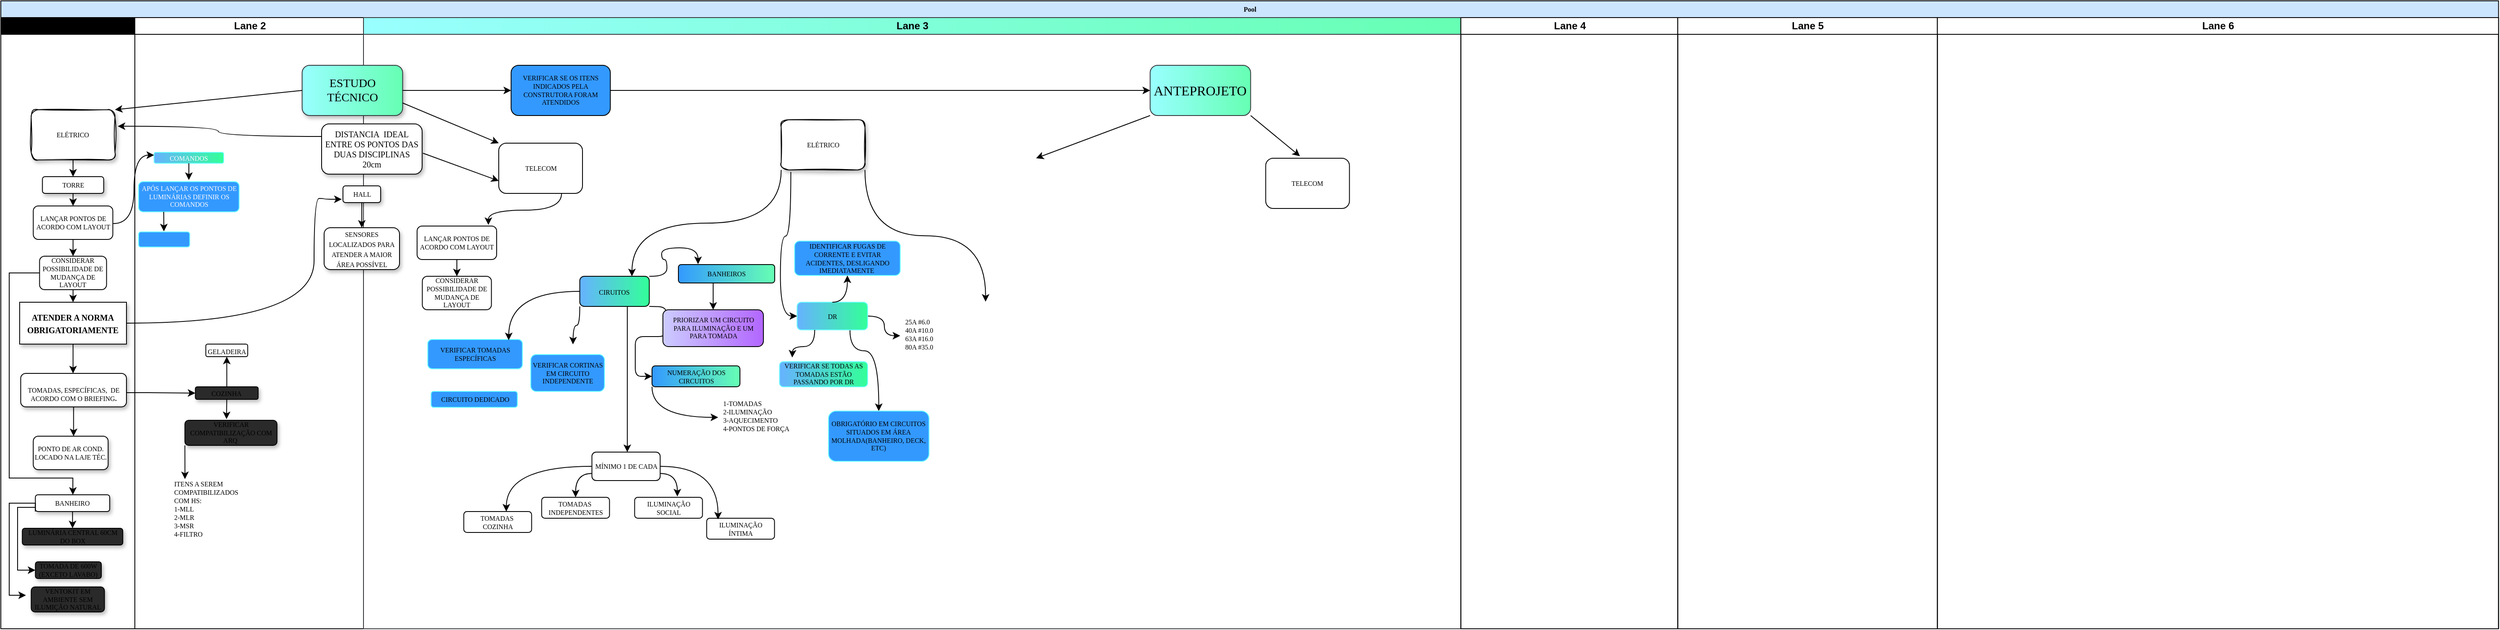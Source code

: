 <mxfile version="20.2.8" type="github">
  <diagram name="Page-1" id="74e2e168-ea6b-b213-b513-2b3c1d86103e">
    <mxGraphModel dx="2053" dy="555" grid="0" gridSize="10" guides="1" tooltips="1" connect="1" arrows="1" fold="1" page="1" pageScale="1" pageWidth="1100" pageHeight="850" background="none" math="0" shadow="0">
      <root>
        <mxCell id="0" />
        <mxCell id="1" parent="0" />
        <mxCell id="77e6c97f196da883-1" value="Pool" style="swimlane;html=1;childLayout=stackLayout;startSize=20;rounded=0;shadow=0;labelBackgroundColor=none;strokeWidth=1;fontFamily=Verdana;fontSize=8;align=center;fillColor=#CCE5FF;" parent="1" vertex="1">
          <mxGeometry x="-147" y="220" width="2982.25" height="750" as="geometry" />
        </mxCell>
        <mxCell id="77e6c97f196da883-2" value="Lane 1" style="swimlane;html=1;startSize=20;fillColor=#000000;" parent="77e6c97f196da883-1" vertex="1">
          <mxGeometry y="20" width="160" height="730" as="geometry" />
        </mxCell>
        <mxCell id="77e6c97f196da883-8" value="ELÉTRICO" style="rounded=1;whiteSpace=wrap;html=1;shadow=1;labelBackgroundColor=none;strokeWidth=1;fontFamily=Verdana;fontSize=8;align=center;sketch=1;" parent="77e6c97f196da883-2" vertex="1">
          <mxGeometry x="36.23" y="110" width="100" height="60" as="geometry" />
        </mxCell>
        <mxCell id="77e6c97f196da883-12" value="CONSIDERAR POSSIBILIDADE DE MUDANÇA DE LAYOUT" style="rounded=1;whiteSpace=wrap;html=1;shadow=0;labelBackgroundColor=none;strokeWidth=1;fontFamily=Verdana;fontSize=8;align=center;" parent="77e6c97f196da883-2" vertex="1">
          <mxGeometry x="46.23" y="285" width="80" height="40" as="geometry" />
        </mxCell>
        <mxCell id="_DbIRMYSHlHVo-eN8sxW-10" value="LANÇAR PONTOS DE ACORDO COM LAYOUT" style="rounded=1;whiteSpace=wrap;html=1;shadow=0;labelBackgroundColor=none;strokeWidth=1;fontFamily=Verdana;fontSize=8;align=center;" vertex="1" parent="77e6c97f196da883-2">
          <mxGeometry x="38.73" y="225" width="95" height="40" as="geometry" />
        </mxCell>
        <mxCell id="_DbIRMYSHlHVo-eN8sxW-18" value="" style="endArrow=classic;html=1;rounded=0;exitX=0.5;exitY=1;exitDx=0;exitDy=0;entryX=0.5;entryY=0;entryDx=0;entryDy=0;" edge="1" parent="77e6c97f196da883-2" source="77e6c97f196da883-8" target="_DbIRMYSHlHVo-eN8sxW-55">
          <mxGeometry width="50" height="50" relative="1" as="geometry">
            <mxPoint x="76.23" y="210" as="sourcePoint" />
            <mxPoint x="126.23" y="160" as="targetPoint" />
          </mxGeometry>
        </mxCell>
        <mxCell id="_DbIRMYSHlHVo-eN8sxW-19" value="" style="endArrow=classic;html=1;rounded=0;exitX=0.5;exitY=1;exitDx=0;exitDy=0;entryX=0.5;entryY=0;entryDx=0;entryDy=0;" edge="1" parent="77e6c97f196da883-2" source="_DbIRMYSHlHVo-eN8sxW-10" target="77e6c97f196da883-12">
          <mxGeometry width="50" height="50" relative="1" as="geometry">
            <mxPoint x="326.23" y="235" as="sourcePoint" />
            <mxPoint x="376.23" y="185" as="targetPoint" />
          </mxGeometry>
        </mxCell>
        <mxCell id="_DbIRMYSHlHVo-eN8sxW-25" value="&lt;font style=&quot;font-size: 10px;&quot; face=&quot;Verdana&quot;&gt;ATENDER A NORMA OBRIGATORIAMENTE&lt;/font&gt;" style="rounded=0;whiteSpace=wrap;html=1;shadow=1;sketch=0;glass=3;fontStyle=1" vertex="1" parent="77e6c97f196da883-2">
          <mxGeometry x="22.48" y="340" width="127.5" height="50" as="geometry" />
        </mxCell>
        <mxCell id="_DbIRMYSHlHVo-eN8sxW-26" value="" style="endArrow=classic;html=1;rounded=0;exitX=0.5;exitY=1;exitDx=0;exitDy=0;entryX=0.5;entryY=0;entryDx=0;entryDy=0;" edge="1" parent="77e6c97f196da883-2" source="77e6c97f196da883-12" target="_DbIRMYSHlHVo-eN8sxW-25">
          <mxGeometry width="50" height="50" relative="1" as="geometry">
            <mxPoint x="326.23" y="335" as="sourcePoint" />
            <mxPoint x="376.23" y="285" as="targetPoint" />
          </mxGeometry>
        </mxCell>
        <mxCell id="_DbIRMYSHlHVo-eN8sxW-32" value="" style="endArrow=classic;html=1;rounded=0;exitX=0.5;exitY=1;exitDx=0;exitDy=0;" edge="1" parent="77e6c97f196da883-2" source="_DbIRMYSHlHVo-eN8sxW-25">
          <mxGeometry width="50" height="50" relative="1" as="geometry">
            <mxPoint x="246.23" y="395" as="sourcePoint" />
            <mxPoint x="86.23" y="425" as="targetPoint" />
          </mxGeometry>
        </mxCell>
        <mxCell id="_DbIRMYSHlHVo-eN8sxW-66" value="" style="edgeStyle=orthogonalEdgeStyle;rounded=0;orthogonalLoop=1;jettySize=auto;html=1;fontFamily=Verdana;fontSize=7;" edge="1" parent="77e6c97f196da883-2" source="_DbIRMYSHlHVo-eN8sxW-49" target="_DbIRMYSHlHVo-eN8sxW-65">
          <mxGeometry relative="1" as="geometry">
            <Array as="points">
              <mxPoint x="87.23" y="490" />
              <mxPoint x="87.23" y="490" />
            </Array>
          </mxGeometry>
        </mxCell>
        <mxCell id="_DbIRMYSHlHVo-eN8sxW-49" value="&lt;h4&gt;&lt;font style=&quot;background-color: initial; font-weight: normal;&quot;&gt;&lt;br&gt;&lt;/font&gt;&lt;/h4&gt;&lt;h4&gt;&lt;font style=&quot;background-color: initial; font-weight: normal;&quot;&gt;TOMADAS, ESPECÍFICAS,&amp;nbsp; DE ACORDO COM O BRIEFING&lt;/font&gt;&lt;b style=&quot;background-color: initial;&quot;&gt;.&lt;/b&gt;&lt;br&gt;&lt;/h4&gt;&lt;div&gt;&lt;br style=&quot;font-family: Helvetica; font-size: 12px; text-align: left;&quot;&gt;&lt;/div&gt;" style="rounded=1;whiteSpace=wrap;html=1;shadow=1;glass=0;sketch=0;fillStyle=solid;fontFamily=Verdana;fontSize=8;" vertex="1" parent="77e6c97f196da883-2">
          <mxGeometry x="23.73" y="425" width="126.25" height="40" as="geometry" />
        </mxCell>
        <mxCell id="_DbIRMYSHlHVo-eN8sxW-55" value="TORRE" style="rounded=1;whiteSpace=wrap;html=1;shadow=1;glass=0;sketch=0;fillStyle=solid;fontFamily=Verdana;fontSize=8;" vertex="1" parent="77e6c97f196da883-2">
          <mxGeometry x="49.67" y="190" width="73.12" height="20" as="geometry" />
        </mxCell>
        <mxCell id="_DbIRMYSHlHVo-eN8sxW-56" style="edgeStyle=orthogonalEdgeStyle;rounded=0;orthogonalLoop=1;jettySize=auto;html=1;exitX=0.5;exitY=1;exitDx=0;exitDy=0;fontFamily=Verdana;fontSize=8;entryX=0.5;entryY=0;entryDx=0;entryDy=0;" edge="1" parent="77e6c97f196da883-2" source="_DbIRMYSHlHVo-eN8sxW-55" target="_DbIRMYSHlHVo-eN8sxW-10">
          <mxGeometry relative="1" as="geometry">
            <mxPoint x="156.23" y="230" as="targetPoint" />
          </mxGeometry>
        </mxCell>
        <mxCell id="_DbIRMYSHlHVo-eN8sxW-65" value="PONTO DE AR COND. LOCADO NA LAJE TÉC." style="rounded=1;whiteSpace=wrap;html=1;shadow=1;glass=0;sketch=0;fillStyle=solid;fontFamily=Verdana;fontSize=8;align=center;" vertex="1" parent="77e6c97f196da883-2">
          <mxGeometry x="38.73" y="500" width="89.37" height="40" as="geometry" />
        </mxCell>
        <mxCell id="_DbIRMYSHlHVo-eN8sxW-69" value="&lt;font style=&quot;font-size: 8px;&quot;&gt;BANHEIRO&lt;/font&gt;" style="rounded=1;whiteSpace=wrap;html=1;shadow=1;glass=0;sketch=0;fillStyle=solid;fontFamily=Verdana;fontSize=7;" vertex="1" parent="77e6c97f196da883-2">
          <mxGeometry x="41.23" y="570" width="88.77" height="20" as="geometry" />
        </mxCell>
        <mxCell id="_DbIRMYSHlHVo-eN8sxW-73" style="edgeStyle=orthogonalEdgeStyle;rounded=0;orthogonalLoop=1;jettySize=auto;html=1;fontFamily=Verdana;fontSize=7;exitX=0;exitY=0.5;exitDx=0;exitDy=0;" edge="1" parent="77e6c97f196da883-2" source="77e6c97f196da883-12" target="_DbIRMYSHlHVo-eN8sxW-69">
          <mxGeometry relative="1" as="geometry">
            <mxPoint x="129.98" y="590" as="targetPoint" />
            <mxPoint x="49.98" y="200" as="sourcePoint" />
            <Array as="points">
              <mxPoint x="10" y="305" />
              <mxPoint x="10" y="550" />
              <mxPoint x="86" y="550" />
            </Array>
          </mxGeometry>
        </mxCell>
        <mxCell id="_DbIRMYSHlHVo-eN8sxW-75" value="LUMINÁRIA CENTRAL 60CM DO BOX" style="rounded=1;whiteSpace=wrap;html=1;shadow=1;glass=0;sketch=0;fillStyle=solid;fontFamily=Verdana;fontSize=8;fillColor=#2A2A2A;" vertex="1" parent="77e6c97f196da883-2">
          <mxGeometry x="25.62" y="610" width="120" height="20" as="geometry" />
        </mxCell>
        <mxCell id="_DbIRMYSHlHVo-eN8sxW-77" value="VENTOKIT EM AMBIENTE SEM ILUMIÇÃO NATURAL" style="rounded=1;whiteSpace=wrap;html=1;shadow=1;glass=0;sketch=0;fillStyle=solid;fontFamily=Verdana;fontSize=8;fillColor=#2A2A2A;" vertex="1" parent="77e6c97f196da883-2">
          <mxGeometry x="36.23" y="680" width="87.52" height="30" as="geometry" />
        </mxCell>
        <mxCell id="_DbIRMYSHlHVo-eN8sxW-76" style="edgeStyle=orthogonalEdgeStyle;rounded=0;orthogonalLoop=1;jettySize=auto;html=1;exitX=0;exitY=1;exitDx=0;exitDy=0;fontFamily=Verdana;fontSize=8;" edge="1" parent="77e6c97f196da883-2" source="_DbIRMYSHlHVo-eN8sxW-69">
          <mxGeometry relative="1" as="geometry">
            <mxPoint x="30" y="690" as="targetPoint" />
            <Array as="points">
              <mxPoint x="41" y="580" />
              <mxPoint x="10" y="580" />
              <mxPoint x="10" y="690" />
            </Array>
          </mxGeometry>
        </mxCell>
        <mxCell id="_DbIRMYSHlHVo-eN8sxW-79" value="TOMADA DE 600W (EXCETO LAVABO)" style="rounded=1;whiteSpace=wrap;html=1;shadow=1;glass=0;sketch=0;fillStyle=solid;fontFamily=Verdana;fontSize=8;fillColor=#2A2A2A;" vertex="1" parent="77e6c97f196da883-2">
          <mxGeometry x="41.23" y="650" width="78.77" height="20" as="geometry" />
        </mxCell>
        <mxCell id="_DbIRMYSHlHVo-eN8sxW-78" style="edgeStyle=orthogonalEdgeStyle;rounded=0;orthogonalLoop=1;jettySize=auto;html=1;exitX=0;exitY=0.75;exitDx=0;exitDy=0;fontFamily=Verdana;fontSize=8;entryX=0;entryY=0.5;entryDx=0;entryDy=0;" edge="1" parent="77e6c97f196da883-2" source="_DbIRMYSHlHVo-eN8sxW-69" target="_DbIRMYSHlHVo-eN8sxW-79">
          <mxGeometry relative="1" as="geometry">
            <mxPoint x="20" y="670" as="targetPoint" />
            <Array as="points">
              <mxPoint x="20" y="585" />
              <mxPoint x="20" y="660" />
            </Array>
          </mxGeometry>
        </mxCell>
        <mxCell id="_DbIRMYSHlHVo-eN8sxW-74" style="edgeStyle=orthogonalEdgeStyle;rounded=0;orthogonalLoop=1;jettySize=auto;html=1;exitX=0.5;exitY=1;exitDx=0;exitDy=0;fontFamily=Verdana;fontSize=8;entryX=0.5;entryY=0;entryDx=0;entryDy=0;" edge="1" parent="77e6c97f196da883-2" source="_DbIRMYSHlHVo-eN8sxW-69" target="_DbIRMYSHlHVo-eN8sxW-75">
          <mxGeometry relative="1" as="geometry">
            <mxPoint x="95.621" y="570" as="targetPoint" />
          </mxGeometry>
        </mxCell>
        <mxCell id="_DbIRMYSHlHVo-eN8sxW-250" style="edgeStyle=orthogonalEdgeStyle;curved=1;orthogonalLoop=1;jettySize=auto;html=1;exitX=1;exitY=0.5;exitDx=0;exitDy=0;entryX=0;entryY=0.25;entryDx=0;entryDy=0;fontFamily=Verdana;fontSize=8;fontColor=#FFFAFD;" edge="1" parent="77e6c97f196da883-1" target="_DbIRMYSHlHVo-eN8sxW-248">
          <mxGeometry relative="1" as="geometry">
            <mxPoint x="134.0" y="266" as="sourcePoint" />
          </mxGeometry>
        </mxCell>
        <mxCell id="77e6c97f196da883-3" value="Lane 2" style="swimlane;html=1;startSize=20;align=center;" parent="77e6c97f196da883-1" vertex="1">
          <mxGeometry x="160" y="20" width="273" height="730" as="geometry">
            <mxRectangle x="160" y="20" width="40" height="730" as="alternateBounds" />
          </mxGeometry>
        </mxCell>
        <mxCell id="_DbIRMYSHlHVo-eN8sxW-248" value="COMANDOS" style="rounded=1;whiteSpace=wrap;html=1;strokeColor=#66FFFF;fontFamily=Verdana;fontSize=8;fontColor=#FFFAFD;fillColor=#66B2FF;gradientColor=#33FF99;gradientDirection=east;" vertex="1" parent="77e6c97f196da883-3">
          <mxGeometry x="23" y="161" width="83" height="13" as="geometry" />
        </mxCell>
        <mxCell id="_DbIRMYSHlHVo-eN8sxW-86" value="COZINHA" style="rounded=1;whiteSpace=wrap;html=1;shadow=1;glass=0;sketch=0;fillStyle=solid;fontFamily=Verdana;fontSize=8;fillColor=#2A2A2A;" vertex="1" parent="77e6c97f196da883-3">
          <mxGeometry x="72.25" y="441" width="75" height="15" as="geometry" />
        </mxCell>
        <mxCell id="_DbIRMYSHlHVo-eN8sxW-91" value="VERIFICAR COMPATIBILIZAÇÃO COM ARQ&amp;nbsp;" style="rounded=1;whiteSpace=wrap;html=1;shadow=1;glass=0;sketch=0;fillStyle=solid;fontFamily=Verdana;fontSize=8;fillColor=#2A2A2A;" vertex="1" parent="77e6c97f196da883-3">
          <mxGeometry x="59.75" y="481" width="110" height="30" as="geometry" />
        </mxCell>
        <mxCell id="_DbIRMYSHlHVo-eN8sxW-90" style="edgeStyle=orthogonalEdgeStyle;rounded=0;orthogonalLoop=1;jettySize=auto;html=1;exitX=0.5;exitY=1;exitDx=0;exitDy=0;fontFamily=Verdana;fontSize=8;entryX=0.452;entryY=-0.044;entryDx=0;entryDy=0;entryPerimeter=0;" edge="1" parent="77e6c97f196da883-3" source="_DbIRMYSHlHVo-eN8sxW-86" target="_DbIRMYSHlHVo-eN8sxW-91">
          <mxGeometry relative="1" as="geometry">
            <mxPoint x="138.845" y="487" as="targetPoint" />
          </mxGeometry>
        </mxCell>
        <mxCell id="_DbIRMYSHlHVo-eN8sxW-127" value="&lt;font style=&quot;font-size: 8px;&quot; face=&quot;Verdana&quot;&gt;GELADEIRA&lt;/font&gt;" style="rounded=1;whiteSpace=wrap;html=1;" vertex="1" parent="77e6c97f196da883-3">
          <mxGeometry x="84.75" y="390" width="50" height="15" as="geometry" />
        </mxCell>
        <mxCell id="_DbIRMYSHlHVo-eN8sxW-128" style="edgeStyle=orthogonalEdgeStyle;rounded=0;orthogonalLoop=1;jettySize=auto;html=1;entryX=0.5;entryY=1;entryDx=0;entryDy=0;fontFamily=Verdana;fontSize=8;" edge="1" parent="77e6c97f196da883-3" source="_DbIRMYSHlHVo-eN8sxW-86" target="_DbIRMYSHlHVo-eN8sxW-127">
          <mxGeometry relative="1" as="geometry" />
        </mxCell>
        <mxCell id="_DbIRMYSHlHVo-eN8sxW-62" value="ITENS A SEREM &#xa;COMPATIBILIZADOS&#xa;COM HS:&#xa;1-MLL&#xa;2-MLR&#xa;3-MSR&#xa;4-FILTRO&#xa;" style="text;strokeColor=none;fillColor=none;align=left;verticalAlign=middle;spacingLeft=4;spacingRight=4;overflow=hidden;points=[[0,0.5],[1,0.5]];portConstraint=eastwest;rotatable=0;shadow=1;glass=0;sketch=0;fillStyle=solid;fontFamily=Verdana;fontSize=8;" vertex="1" parent="77e6c97f196da883-3">
          <mxGeometry x="41" y="551" width="96.25" height="75" as="geometry" />
        </mxCell>
        <mxCell id="_DbIRMYSHlHVo-eN8sxW-93" style="edgeStyle=orthogonalEdgeStyle;rounded=0;orthogonalLoop=1;jettySize=auto;html=1;exitX=0;exitY=1;exitDx=0;exitDy=0;entryX=0.196;entryY=0.004;entryDx=0;entryDy=0;entryPerimeter=0;fontFamily=Verdana;fontSize=8;" edge="1" parent="77e6c97f196da883-3" source="_DbIRMYSHlHVo-eN8sxW-91" target="_DbIRMYSHlHVo-eN8sxW-62">
          <mxGeometry relative="1" as="geometry" />
        </mxCell>
        <mxCell id="_DbIRMYSHlHVo-eN8sxW-256" value="APÓS LANÇAR OS PONTOS DE LUMINÁRIAS DEFINIR OS COMANDOS" style="rounded=1;whiteSpace=wrap;html=1;strokeColor=#66FFFF;fontFamily=Verdana;fontSize=8;fontColor=#FFFAFD;fillColor=#3399FF;gradientColor=none;gradientDirection=east;" vertex="1" parent="77e6c97f196da883-3">
          <mxGeometry x="4.5" y="196" width="120" height="36" as="geometry" />
        </mxCell>
        <mxCell id="_DbIRMYSHlHVo-eN8sxW-262" value="" style="rounded=1;whiteSpace=wrap;html=1;strokeColor=#66FFFF;fontFamily=Verdana;fontSize=8;fontColor=#FFFAFD;fillColor=#3399FF;gradientColor=none;gradientDirection=east;" vertex="1" parent="77e6c97f196da883-3">
          <mxGeometry x="4.5" y="256" width="61" height="18" as="geometry" />
        </mxCell>
        <mxCell id="77e6c97f196da883-4" value="Lane 3" style="swimlane;html=1;startSize=20;fillStyle=solid;fillColor=#99FFFF;strokeColor=#36393d;gradientColor=#66FFB3;gradientDirection=east;fontColor=#000000;" parent="77e6c97f196da883-1" vertex="1">
          <mxGeometry x="433" y="20" width="1310.25" height="730" as="geometry" />
        </mxCell>
        <mxCell id="_DbIRMYSHlHVo-eN8sxW-41" value="&lt;font style=&quot;font-size: 8px;&quot; face=&quot;Verdana&quot;&gt;SENSORES LOCALIZADOS PARA ATENDER A MAIOR ÁREA POSSÍVEL&lt;/font&gt;" style="rounded=1;whiteSpace=wrap;html=1;shadow=1;glass=0;sketch=0;fontFamily=Tahoma;fontSize=10;" vertex="1" parent="77e6c97f196da883-4">
          <mxGeometry x="-47" y="251" width="90" height="50" as="geometry" />
        </mxCell>
        <mxCell id="_DbIRMYSHlHVo-eN8sxW-42" value="&lt;font style=&quot;font-size: 14px;&quot;&gt;ESTUDO TÉCNICO&lt;/font&gt;" style="rounded=1;whiteSpace=wrap;html=1;shadow=1;glass=0;sketch=0;fontFamily=Tahoma;fontSize=10;fillColor=#99FFFF;strokeColor=#36393d;gradientColor=#66FFB3;gradientDirection=east;fontColor=#000000;" vertex="1" parent="77e6c97f196da883-4">
          <mxGeometry x="-73.25" y="57" width="120" height="60" as="geometry" />
        </mxCell>
        <mxCell id="_DbIRMYSHlHVo-eN8sxW-59" style="edgeStyle=orthogonalEdgeStyle;rounded=0;orthogonalLoop=1;jettySize=auto;html=1;exitX=0.5;exitY=1;exitDx=0;exitDy=0;entryX=0.5;entryY=0;entryDx=0;entryDy=0;fontFamily=Verdana;fontSize=8;" edge="1" parent="77e6c97f196da883-4" source="_DbIRMYSHlHVo-eN8sxW-58" target="_DbIRMYSHlHVo-eN8sxW-41">
          <mxGeometry relative="1" as="geometry" />
        </mxCell>
        <mxCell id="_DbIRMYSHlHVo-eN8sxW-58" value="HALL" style="rounded=1;whiteSpace=wrap;html=1;shadow=1;glass=0;sketch=0;fillStyle=solid;fontFamily=Verdana;fontSize=8;" vertex="1" parent="77e6c97f196da883-4">
          <mxGeometry x="-24.5" y="201" width="45" height="20" as="geometry" />
        </mxCell>
        <mxCell id="_DbIRMYSHlHVo-eN8sxW-36" value="&lt;font face=&quot;Tahoma&quot; style=&quot;font-size: 10px;&quot;&gt;DISTANCIA&amp;nbsp; IDEAL ENTRE OS PONTOS DAS DUAS DISCIPLINAS&lt;br&gt;20cm&lt;br&gt;&lt;/font&gt;" style="rounded=1;whiteSpace=wrap;html=1;shadow=1;glass=0;sketch=0;fontFamily=Georgia;fontSize=6;" vertex="1" parent="77e6c97f196da883-4">
          <mxGeometry x="-50" y="127" width="120" height="60" as="geometry" />
        </mxCell>
        <mxCell id="_DbIRMYSHlHVo-eN8sxW-11" value="LANÇAR PONTOS DE ACORDO COM LAYOUT" style="rounded=1;whiteSpace=wrap;html=1;shadow=0;labelBackgroundColor=none;strokeWidth=1;fontFamily=Verdana;fontSize=8;align=center;" vertex="1" parent="77e6c97f196da883-4">
          <mxGeometry x="64" y="249" width="95" height="40" as="geometry" />
        </mxCell>
        <mxCell id="_DbIRMYSHlHVo-eN8sxW-12" value="CONSIDERAR POSSIBILIDADE DE MUDANÇA DE LAYOUT" style="rounded=1;whiteSpace=wrap;html=1;shadow=0;labelBackgroundColor=none;strokeWidth=1;fontFamily=Verdana;fontSize=8;align=center;" vertex="1" parent="77e6c97f196da883-4">
          <mxGeometry x="70.25" y="309" width="82.5" height="40" as="geometry" />
        </mxCell>
        <mxCell id="_DbIRMYSHlHVo-eN8sxW-16" value="" style="endArrow=classic;html=1;rounded=0;exitX=0.5;exitY=1;exitDx=0;exitDy=0;entryX=0.5;entryY=0;entryDx=0;entryDy=0;" edge="1" parent="77e6c97f196da883-4" source="_DbIRMYSHlHVo-eN8sxW-11" target="_DbIRMYSHlHVo-eN8sxW-12">
          <mxGeometry width="50" height="50" relative="1" as="geometry">
            <mxPoint x="21.5" y="259" as="sourcePoint" />
            <mxPoint x="71.5" y="209" as="targetPoint" />
          </mxGeometry>
        </mxCell>
        <mxCell id="77e6c97f196da883-11" value="TELECOM" style="rounded=1;whiteSpace=wrap;html=1;shadow=0;labelBackgroundColor=none;strokeWidth=1;fontFamily=Verdana;fontSize=8;align=center;" parent="77e6c97f196da883-4" vertex="1">
          <mxGeometry x="161.5" y="150" width="100" height="60" as="geometry" />
        </mxCell>
        <mxCell id="77e6c97f196da883-15" value="VERIFICAR SE OS ITENS INDICADOS PELA CONSTRUTORA FORAM ATENDIDOS" style="rounded=1;whiteSpace=wrap;html=1;shadow=0;labelBackgroundColor=none;strokeWidth=1;fontFamily=Verdana;fontSize=8;align=center;fillColor=#3399FF;" parent="77e6c97f196da883-4" vertex="1">
          <mxGeometry x="176.25" y="57" width="118.5" height="60" as="geometry" />
        </mxCell>
        <mxCell id="_DbIRMYSHlHVo-eN8sxW-138" value="&lt;font style=&quot;font-size: 8px;&quot; face=&quot;Verdana&quot;&gt;CIRUITOS&lt;/font&gt;" style="rounded=1;whiteSpace=wrap;html=1;fontFamily=Tahoma;fontSize=14;gradientColor=#33FF99;gradientDirection=east;fillColor=#66B2FF;" vertex="1" parent="77e6c97f196da883-4">
          <mxGeometry x="258.25" y="309" width="83" height="36" as="geometry" />
        </mxCell>
        <mxCell id="_DbIRMYSHlHVo-eN8sxW-243" value="&amp;nbsp;CIRCUITO DEDICADO" style="rounded=1;whiteSpace=wrap;html=1;strokeColor=#66FFFF;fontFamily=Verdana;fontSize=8;fontColor=#000000;fillColor=#3399FF;gradientColor=none;gradientDirection=east;" vertex="1" parent="77e6c97f196da883-4">
          <mxGeometry x="80.75" y="446.5" width="103" height="19" as="geometry" />
        </mxCell>
        <mxCell id="_DbIRMYSHlHVo-eN8sxW-244" value="VERIFICAR TOMADAS ESPECÍFICAS" style="rounded=1;whiteSpace=wrap;html=1;strokeColor=#66FFFF;fontFamily=Verdana;fontSize=8;fontColor=#000000;fillColor=#3399FF;gradientColor=none;gradientDirection=east;" vertex="1" parent="77e6c97f196da883-4">
          <mxGeometry x="76.75" y="384.5" width="113" height="35" as="geometry" />
        </mxCell>
        <mxCell id="_DbIRMYSHlHVo-eN8sxW-245" value="VERIFICAR CORTINAS EM CIRCUITO INDEPENDENTE" style="rounded=1;whiteSpace=wrap;html=1;strokeColor=#66FFFF;fontFamily=Verdana;fontSize=8;fontColor=#000000;fillColor=#3399FF;gradientColor=none;gradientDirection=east;" vertex="1" parent="77e6c97f196da883-4">
          <mxGeometry x="199.75" y="402.5" width="88" height="44" as="geometry" />
        </mxCell>
        <mxCell id="_DbIRMYSHlHVo-eN8sxW-217" style="edgeStyle=orthogonalEdgeStyle;curved=1;orthogonalLoop=1;jettySize=auto;html=1;exitX=0;exitY=0.5;exitDx=0;exitDy=0;fontFamily=Verdana;fontSize=8;fontColor=#000000;entryX=0.855;entryY=0.01;entryDx=0;entryDy=0;entryPerimeter=0;" edge="1" parent="77e6c97f196da883-4" source="_DbIRMYSHlHVo-eN8sxW-138">
          <mxGeometry relative="1" as="geometry">
            <mxPoint x="173.365" y="385.35" as="targetPoint" />
          </mxGeometry>
        </mxCell>
        <mxCell id="_DbIRMYSHlHVo-eN8sxW-209" style="edgeStyle=orthogonalEdgeStyle;rounded=1;orthogonalLoop=1;jettySize=auto;html=1;exitX=0.75;exitY=1;exitDx=0;exitDy=0;entryX=0;entryY=0.5;entryDx=0;entryDy=0;fontFamily=Verdana;fontSize=8;fontColor=#000000;" edge="1" parent="77e6c97f196da883-4" target="_DbIRMYSHlHVo-eN8sxW-193">
          <mxGeometry relative="1" as="geometry">
            <mxPoint x="341.25" y="345" as="sourcePoint" />
          </mxGeometry>
        </mxCell>
        <mxCell id="_DbIRMYSHlHVo-eN8sxW-194" style="edgeStyle=orthogonalEdgeStyle;curved=1;orthogonalLoop=1;jettySize=auto;html=1;exitX=0;exitY=1;exitDx=0;exitDy=0;entryX=0.5;entryY=0;entryDx=0;entryDy=0;fontFamily=Verdana;fontSize=8;fontColor=#000000;" edge="1" parent="77e6c97f196da883-4" source="_DbIRMYSHlHVo-eN8sxW-148">
          <mxGeometry relative="1" as="geometry">
            <mxPoint x="320.5" y="309" as="targetPoint" />
          </mxGeometry>
        </mxCell>
        <mxCell id="_DbIRMYSHlHVo-eN8sxW-148" value="ELÉTRICO" style="rounded=1;whiteSpace=wrap;html=1;shadow=1;labelBackgroundColor=none;strokeWidth=1;fontFamily=Verdana;fontSize=8;align=center;sketch=1;" vertex="1" parent="77e6c97f196da883-4">
          <mxGeometry x="498.75" y="122" width="100" height="60" as="geometry" />
        </mxCell>
        <mxCell id="_DbIRMYSHlHVo-eN8sxW-147" style="edgeStyle=orthogonalEdgeStyle;rounded=0;orthogonalLoop=1;jettySize=auto;html=1;fontFamily=Verdana;fontSize=8;" edge="1" parent="77e6c97f196da883-4" target="_DbIRMYSHlHVo-eN8sxW-150">
          <mxGeometry relative="1" as="geometry">
            <mxPoint x="354.071" y="379.571" as="targetPoint" />
            <mxPoint x="315" y="345" as="sourcePoint" />
            <Array as="points">
              <mxPoint x="315" y="359" />
              <mxPoint x="315" y="359" />
            </Array>
          </mxGeometry>
        </mxCell>
        <mxCell id="_DbIRMYSHlHVo-eN8sxW-161" value="ILUMINAÇÃO SOCIAL" style="rounded=1;whiteSpace=wrap;html=1;fontFamily=Verdana;fontSize=8;" vertex="1" parent="77e6c97f196da883-4">
          <mxGeometry x="323.75" y="573" width="81" height="25" as="geometry" />
        </mxCell>
        <mxCell id="_DbIRMYSHlHVo-eN8sxW-165" style="edgeStyle=orthogonalEdgeStyle;orthogonalLoop=1;jettySize=auto;html=1;exitX=1;exitY=0.75;exitDx=0;exitDy=0;fontFamily=Verdana;fontSize=8;curved=1;" edge="1" parent="77e6c97f196da883-4" source="_DbIRMYSHlHVo-eN8sxW-150">
          <mxGeometry relative="1" as="geometry">
            <mxPoint x="374.75" y="572" as="targetPoint" />
          </mxGeometry>
        </mxCell>
        <mxCell id="_DbIRMYSHlHVo-eN8sxW-193" value="NUMERAÇÃO DOS CIRCUITOS" style="rounded=1;whiteSpace=wrap;html=1;fontFamily=Verdana;fontSize=8;fontColor=#000000;fillColor=#3399FF;gradientColor=#66FFB3;gradientDirection=east;" vertex="1" parent="77e6c97f196da883-4">
          <mxGeometry x="344.5" y="416" width="105" height="25" as="geometry" />
        </mxCell>
        <mxCell id="_DbIRMYSHlHVo-eN8sxW-196" value="1-TOMADAS&#xa;2-ILUMINAÇÃO&#xa;3-AQUECIMENTO&#xa;4-PONTOS DE FORÇA&#xa;" style="text;strokeColor=none;fillColor=none;align=left;verticalAlign=middle;spacingLeft=4;spacingRight=4;overflow=hidden;points=[[0,0.5],[1,0.5]];portConstraint=eastwest;rotatable=0;shadow=1;glass=0;sketch=0;fillStyle=solid;fontFamily=Verdana;fontSize=8;" vertex="1" parent="77e6c97f196da883-4">
          <mxGeometry x="423.5" y="455" width="111" height="45" as="geometry" />
        </mxCell>
        <mxCell id="_DbIRMYSHlHVo-eN8sxW-198" style="edgeStyle=orthogonalEdgeStyle;curved=1;orthogonalLoop=1;jettySize=auto;html=1;exitX=0;exitY=1;exitDx=0;exitDy=0;fontFamily=Verdana;fontSize=8;fontColor=#000000;entryX=0;entryY=0.5;entryDx=0;entryDy=0;" edge="1" parent="77e6c97f196da883-4" source="_DbIRMYSHlHVo-eN8sxW-193" target="_DbIRMYSHlHVo-eN8sxW-196">
          <mxGeometry relative="1" as="geometry">
            <mxPoint x="393.963" y="403.333" as="targetPoint" />
          </mxGeometry>
        </mxCell>
        <mxCell id="_DbIRMYSHlHVo-eN8sxW-200" value="BANHEIROS" style="rounded=1;whiteSpace=wrap;html=1;fontFamily=Verdana;fontSize=8;fontColor=#000000;fillColor=#3399FF;gradientColor=#66FFB3;gradientDirection=east;" vertex="1" parent="77e6c97f196da883-4">
          <mxGeometry x="376" y="295" width="115" height="22" as="geometry" />
        </mxCell>
        <mxCell id="_DbIRMYSHlHVo-eN8sxW-202" value="PRIORIZAR UM CIRCUITO PARA ILUMINAÇÃO E UM PARA TOMADA" style="rounded=1;whiteSpace=wrap;html=1;fontFamily=Verdana;fontSize=8;fontColor=#000000;fillColor=#CCCCFF;gradientColor=#B266FF;gradientDirection=east;" vertex="1" parent="77e6c97f196da883-4">
          <mxGeometry x="357.5" y="349" width="120" height="44" as="geometry" />
        </mxCell>
        <mxCell id="_DbIRMYSHlHVo-eN8sxW-208" style="edgeStyle=orthogonalEdgeStyle;orthogonalLoop=1;jettySize=auto;html=1;exitX=0.5;exitY=1;exitDx=0;exitDy=0;entryX=0.5;entryY=0;entryDx=0;entryDy=0;fontFamily=Verdana;fontSize=8;fontColor=#000000;rounded=0;" edge="1" parent="77e6c97f196da883-4" source="_DbIRMYSHlHVo-eN8sxW-200" target="_DbIRMYSHlHVo-eN8sxW-202">
          <mxGeometry relative="1" as="geometry" />
        </mxCell>
        <mxCell id="_DbIRMYSHlHVo-eN8sxW-163" value="ILUMINAÇÃO ÍNTIMA" style="rounded=1;whiteSpace=wrap;html=1;fontFamily=Verdana;fontSize=8;" vertex="1" parent="77e6c97f196da883-4">
          <mxGeometry x="409.75" y="598" width="81" height="25" as="geometry" />
        </mxCell>
        <mxCell id="_DbIRMYSHlHVo-eN8sxW-211" style="edgeStyle=orthogonalEdgeStyle;orthogonalLoop=1;jettySize=auto;html=1;exitX=0.75;exitY=0;exitDx=0;exitDy=0;fontFamily=Verdana;fontSize=8;fontColor=#000000;curved=1;entryX=0.204;entryY=-0.023;entryDx=0;entryDy=0;entryPerimeter=0;" edge="1" parent="77e6c97f196da883-4" target="_DbIRMYSHlHVo-eN8sxW-200">
          <mxGeometry relative="1" as="geometry">
            <mxPoint x="393.667" y="271.167" as="targetPoint" />
            <mxPoint x="341.25" y="309" as="sourcePoint" />
          </mxGeometry>
        </mxCell>
        <mxCell id="_DbIRMYSHlHVo-eN8sxW-253" style="edgeStyle=orthogonalEdgeStyle;curved=1;orthogonalLoop=1;jettySize=auto;html=1;exitX=0.75;exitY=1;exitDx=0;exitDy=0;entryX=0.5;entryY=0;entryDx=0;entryDy=0;fontFamily=Verdana;fontSize=8;fontColor=#FFFAFD;" edge="1" parent="77e6c97f196da883-4" source="_DbIRMYSHlHVo-eN8sxW-206" target="_DbIRMYSHlHVo-eN8sxW-216">
          <mxGeometry relative="1" as="geometry">
            <Array as="points">
              <mxPoint x="581" y="398" />
              <mxPoint x="615" y="398" />
            </Array>
          </mxGeometry>
        </mxCell>
        <mxCell id="_DbIRMYSHlHVo-eN8sxW-254" style="edgeStyle=orthogonalEdgeStyle;curved=1;orthogonalLoop=1;jettySize=auto;html=1;exitX=1;exitY=0.5;exitDx=0;exitDy=0;fontFamily=Verdana;fontSize=8;fontColor=#FFFAFD;" edge="1" parent="77e6c97f196da883-4" source="_DbIRMYSHlHVo-eN8sxW-206" target="_DbIRMYSHlHVo-eN8sxW-252">
          <mxGeometry relative="1" as="geometry" />
        </mxCell>
        <mxCell id="_DbIRMYSHlHVo-eN8sxW-206" value="DR" style="rounded=1;whiteSpace=wrap;html=1;fontFamily=Verdana;fontSize=8;fontColor=#000000;fillColor=#66B2FF;gradientColor=#33FF99;gradientDirection=east;strokeColor=#66FFFF;" vertex="1" parent="77e6c97f196da883-4">
          <mxGeometry x="517.75" y="340" width="84.12" height="33" as="geometry" />
        </mxCell>
        <mxCell id="_DbIRMYSHlHVo-eN8sxW-214" value="VERIFICAR SE TODAS AS TOMADAS ESTÃO PASSANDO POR DR" style="rounded=1;whiteSpace=wrap;html=1;strokeColor=#66FFFF;fontFamily=Verdana;fontSize=8;fontColor=#000000;fillColor=#66B2FF;gradientColor=#33FF99;gradientDirection=east;" vertex="1" parent="77e6c97f196da883-4">
          <mxGeometry x="496.75" y="411" width="105.12" height="30" as="geometry" />
        </mxCell>
        <mxCell id="_DbIRMYSHlHVo-eN8sxW-216" value="OBRIGATÓRIO EM CIRCUITOS SITUADOS EM ÁREA MOLHADA(BANHEIRO, DECK, ETC)" style="rounded=1;whiteSpace=wrap;html=1;strokeColor=#66FFFF;fontFamily=Verdana;fontSize=8;fontColor=#000000;fillColor=#3399FF;gradientColor=none;gradientDirection=east;" vertex="1" parent="77e6c97f196da883-4">
          <mxGeometry x="555.25" y="470" width="120" height="60" as="geometry" />
        </mxCell>
        <mxCell id="_DbIRMYSHlHVo-eN8sxW-225" value="IDENTIFICAR FUGAS DE CORRENTE E EVITAR ACIDENTES, DESLIGANDO IMEDIATAMENTE&amp;nbsp;" style="rounded=1;whiteSpace=wrap;html=1;strokeColor=#66FFFF;fontFamily=Verdana;fontSize=8;fontColor=#000000;fillColor=#3399FF;gradientColor=none;gradientDirection=east;" vertex="1" parent="77e6c97f196da883-4">
          <mxGeometry x="514.75" y="267" width="126.12" height="41" as="geometry" />
        </mxCell>
        <mxCell id="_DbIRMYSHlHVo-eN8sxW-232" style="edgeStyle=orthogonalEdgeStyle;curved=1;orthogonalLoop=1;jettySize=auto;html=1;exitX=0.5;exitY=0;exitDx=0;exitDy=0;entryX=0.5;entryY=1;entryDx=0;entryDy=0;fontFamily=Verdana;fontSize=8;fontColor=#FFFAFD;" edge="1" parent="77e6c97f196da883-4" source="_DbIRMYSHlHVo-eN8sxW-206" target="_DbIRMYSHlHVo-eN8sxW-225">
          <mxGeometry relative="1" as="geometry" />
        </mxCell>
        <mxCell id="_DbIRMYSHlHVo-eN8sxW-223" style="edgeStyle=orthogonalEdgeStyle;curved=1;orthogonalLoop=1;jettySize=auto;html=1;exitX=0.115;exitY=1.039;exitDx=0;exitDy=0;entryX=0;entryY=0.5;entryDx=0;entryDy=0;fontFamily=Verdana;fontSize=8;fontColor=#000000;exitPerimeter=0;" edge="1" parent="77e6c97f196da883-4" source="_DbIRMYSHlHVo-eN8sxW-148" target="_DbIRMYSHlHVo-eN8sxW-206">
          <mxGeometry relative="1" as="geometry">
            <mxPoint x="507.75" y="316" as="sourcePoint" />
          </mxGeometry>
        </mxCell>
        <mxCell id="_DbIRMYSHlHVo-eN8sxW-212" style="edgeStyle=orthogonalEdgeStyle;curved=1;orthogonalLoop=1;jettySize=auto;html=1;exitX=0.25;exitY=1;exitDx=0;exitDy=0;fontFamily=Verdana;fontSize=8;fontColor=#000000;" edge="1" parent="77e6c97f196da883-4" source="_DbIRMYSHlHVo-eN8sxW-206">
          <mxGeometry relative="1" as="geometry">
            <mxPoint x="511.917" y="406" as="targetPoint" />
          </mxGeometry>
        </mxCell>
        <mxCell id="_DbIRMYSHlHVo-eN8sxW-150" value="MÍNIMO 1 DE CADA" style="rounded=1;whiteSpace=wrap;html=1;fontFamily=Verdana;fontSize=8;" vertex="1" parent="77e6c97f196da883-4">
          <mxGeometry x="272.75" y="519" width="81.5" height="34" as="geometry" />
        </mxCell>
        <mxCell id="_DbIRMYSHlHVo-eN8sxW-226" style="edgeStyle=orthogonalEdgeStyle;curved=1;orthogonalLoop=1;jettySize=auto;html=1;exitX=1;exitY=0.5;exitDx=0;exitDy=0;entryX=0.168;entryY=0.06;entryDx=0;entryDy=0;entryPerimeter=0;fontFamily=Verdana;fontSize=8;fontColor=#000000;" edge="1" parent="77e6c97f196da883-4" source="_DbIRMYSHlHVo-eN8sxW-150" target="_DbIRMYSHlHVo-eN8sxW-163">
          <mxGeometry relative="1" as="geometry" />
        </mxCell>
        <mxCell id="_DbIRMYSHlHVo-eN8sxW-156" style="edgeStyle=orthogonalEdgeStyle;orthogonalLoop=1;jettySize=auto;html=1;exitX=0;exitY=0.5;exitDx=0;exitDy=0;fontFamily=Verdana;fontSize=8;curved=1;" edge="1" parent="77e6c97f196da883-4" source="_DbIRMYSHlHVo-eN8sxW-150">
          <mxGeometry relative="1" as="geometry">
            <mxPoint x="170.5" y="590" as="targetPoint" />
          </mxGeometry>
        </mxCell>
        <mxCell id="_DbIRMYSHlHVo-eN8sxW-160" value="TOMADAS&amp;nbsp; COZINHA" style="rounded=1;whiteSpace=wrap;html=1;fontFamily=Verdana;fontSize=8;" vertex="1" parent="77e6c97f196da883-4">
          <mxGeometry x="119.75" y="590" width="81" height="25" as="geometry" />
        </mxCell>
        <mxCell id="_DbIRMYSHlHVo-eN8sxW-162" value="TOMADAS&amp;nbsp; INDEPENDENTES" style="rounded=1;whiteSpace=wrap;html=1;fontFamily=Verdana;fontSize=8;" vertex="1" parent="77e6c97f196da883-4">
          <mxGeometry x="212.75" y="573" width="81" height="25" as="geometry" />
        </mxCell>
        <mxCell id="_DbIRMYSHlHVo-eN8sxW-164" style="edgeStyle=orthogonalEdgeStyle;orthogonalLoop=1;jettySize=auto;html=1;exitX=0;exitY=0.75;exitDx=0;exitDy=0;fontFamily=Verdana;fontSize=8;curved=1;entryX=0.5;entryY=0;entryDx=0;entryDy=0;" edge="1" parent="77e6c97f196da883-4" source="_DbIRMYSHlHVo-eN8sxW-150" target="_DbIRMYSHlHVo-eN8sxW-162">
          <mxGeometry relative="1" as="geometry">
            <mxPoint x="35.75" y="572" as="targetPoint" />
          </mxGeometry>
        </mxCell>
        <mxCell id="_DbIRMYSHlHVo-eN8sxW-221" style="edgeStyle=orthogonalEdgeStyle;curved=1;orthogonalLoop=1;jettySize=auto;html=1;exitX=0;exitY=1;exitDx=0;exitDy=0;fontFamily=Verdana;fontSize=8;fontColor=#000000;" edge="1" parent="77e6c97f196da883-4" source="_DbIRMYSHlHVo-eN8sxW-138">
          <mxGeometry relative="1" as="geometry">
            <mxPoint x="250.083" y="390.333" as="targetPoint" />
          </mxGeometry>
        </mxCell>
        <mxCell id="_DbIRMYSHlHVo-eN8sxW-131" value="&lt;font size=&quot;3&quot; face=&quot;Tahoma&quot;&gt;ANTEPROJETO&lt;br&gt;&lt;/font&gt;" style="rounded=1;whiteSpace=wrap;html=1;fontFamily=Verdana;fontSize=8;fillColor=#99FFFF;strokeColor=#36393d;gradientColor=#66FFB3;gradientDirection=east;fontColor=#000000;" vertex="1" parent="77e6c97f196da883-4">
          <mxGeometry x="939.25" y="57" width="120" height="60" as="geometry" />
        </mxCell>
        <mxCell id="_DbIRMYSHlHVo-eN8sxW-145" value="" style="endArrow=classic;html=1;rounded=0;fontFamily=Verdana;fontSize=8;exitX=1;exitY=1;exitDx=0;exitDy=0;entryX=0.409;entryY=-0.04;entryDx=0;entryDy=0;entryPerimeter=0;" edge="1" parent="77e6c97f196da883-4" source="_DbIRMYSHlHVo-eN8sxW-131" target="_DbIRMYSHlHVo-eN8sxW-149">
          <mxGeometry width="50" height="50" relative="1" as="geometry">
            <mxPoint x="918.25" y="262" as="sourcePoint" />
            <mxPoint x="1129.65" y="168.42" as="targetPoint" />
          </mxGeometry>
        </mxCell>
        <mxCell id="_DbIRMYSHlHVo-eN8sxW-149" value="TELECOM" style="rounded=1;whiteSpace=wrap;html=1;shadow=0;labelBackgroundColor=none;strokeWidth=1;fontFamily=Verdana;fontSize=8;align=center;" vertex="1" parent="77e6c97f196da883-4">
          <mxGeometry x="1077.25" y="168" width="100" height="60" as="geometry" />
        </mxCell>
        <mxCell id="_DbIRMYSHlHVo-eN8sxW-143" value="" style="endArrow=classic;html=1;rounded=0;fontFamily=Verdana;fontSize=8;exitX=0;exitY=1;exitDx=0;exitDy=0;entryX=0.75;entryY=0;entryDx=0;entryDy=0;" edge="1" parent="77e6c97f196da883-4" source="_DbIRMYSHlHVo-eN8sxW-131">
          <mxGeometry width="50" height="50" relative="1" as="geometry">
            <mxPoint x="778.13" y="309" as="sourcePoint" />
            <mxPoint x="803.13" y="168" as="targetPoint" />
          </mxGeometry>
        </mxCell>
        <mxCell id="_DbIRMYSHlHVo-eN8sxW-54" value="" style="endArrow=classic;html=1;rounded=0;fontFamily=Verdana;fontSize=8;entryX=0;entryY=0;entryDx=0;entryDy=0;exitX=1;exitY=0.75;exitDx=0;exitDy=0;" edge="1" parent="77e6c97f196da883-4" source="_DbIRMYSHlHVo-eN8sxW-42" target="77e6c97f196da883-11">
          <mxGeometry width="50" height="50" relative="1" as="geometry">
            <mxPoint x="4.75" y="97" as="sourcePoint" />
            <mxPoint x="-37.75" y="227" as="targetPoint" />
          </mxGeometry>
        </mxCell>
        <mxCell id="_DbIRMYSHlHVo-eN8sxW-133" style="edgeStyle=orthogonalEdgeStyle;rounded=0;orthogonalLoop=1;jettySize=auto;html=1;exitX=1;exitY=0.5;exitDx=0;exitDy=0;fontFamily=Tahoma;fontSize=14;entryX=0;entryY=0.5;entryDx=0;entryDy=0;" edge="1" parent="77e6c97f196da883-4" source="_DbIRMYSHlHVo-eN8sxW-42" target="77e6c97f196da883-15">
          <mxGeometry relative="1" as="geometry">
            <mxPoint x="119.75" y="87" as="targetPoint" />
          </mxGeometry>
        </mxCell>
        <mxCell id="_DbIRMYSHlHVo-eN8sxW-38" value="" style="endArrow=classic;html=1;rounded=0;fontFamily=Georgia;fontSize=6;entryX=0;entryY=0.75;entryDx=0;entryDy=0;" edge="1" parent="77e6c97f196da883-4" target="77e6c97f196da883-11">
          <mxGeometry width="50" height="50" relative="1" as="geometry">
            <mxPoint x="71" y="162" as="sourcePoint" />
            <mxPoint x="35" y="286" as="targetPoint" />
          </mxGeometry>
        </mxCell>
        <mxCell id="_DbIRMYSHlHVo-eN8sxW-191" style="edgeStyle=orthogonalEdgeStyle;curved=1;orthogonalLoop=1;jettySize=auto;html=1;exitX=0.75;exitY=1;exitDx=0;exitDy=0;entryX=0.896;entryY=-0.033;entryDx=0;entryDy=0;entryPerimeter=0;fontFamily=Verdana;fontSize=8;fontColor=#000000;" edge="1" parent="77e6c97f196da883-4" source="77e6c97f196da883-11" target="_DbIRMYSHlHVo-eN8sxW-11">
          <mxGeometry relative="1" as="geometry" />
        </mxCell>
        <mxCell id="_DbIRMYSHlHVo-eN8sxW-136" style="edgeStyle=orthogonalEdgeStyle;rounded=0;orthogonalLoop=1;jettySize=auto;html=1;fontFamily=Tahoma;fontSize=14;exitX=1;exitY=0.5;exitDx=0;exitDy=0;" edge="1" parent="77e6c97f196da883-4" source="77e6c97f196da883-15" target="_DbIRMYSHlHVo-eN8sxW-131">
          <mxGeometry relative="1" as="geometry">
            <mxPoint x="497.5" y="87.0" as="sourcePoint" />
          </mxGeometry>
        </mxCell>
        <mxCell id="_DbIRMYSHlHVo-eN8sxW-247" style="edgeStyle=orthogonalEdgeStyle;curved=1;orthogonalLoop=1;jettySize=auto;html=1;exitX=1;exitY=1;exitDx=0;exitDy=0;fontFamily=Verdana;fontSize=8;fontColor=#FFFAFD;" edge="1" parent="77e6c97f196da883-4" source="_DbIRMYSHlHVo-eN8sxW-148">
          <mxGeometry relative="1" as="geometry">
            <mxPoint x="742.75" y="339.333" as="targetPoint" />
          </mxGeometry>
        </mxCell>
        <mxCell id="_DbIRMYSHlHVo-eN8sxW-252" value="25A #6.0&#xa;40A #10.0&#xa;63A #16.0&#xa;80A #35.0&#xa;" style="text;strokeColor=none;fillColor=none;align=left;verticalAlign=middle;spacingLeft=4;spacingRight=4;overflow=hidden;points=[[0,0.5],[1,0.5]];portConstraint=eastwest;rotatable=0;shadow=1;glass=0;sketch=0;fillStyle=solid;fontFamily=Verdana;fontSize=8;" vertex="1" parent="77e6c97f196da883-4">
          <mxGeometry x="640.87" y="357.5" width="111" height="45" as="geometry" />
        </mxCell>
        <mxCell id="77e6c97f196da883-5" value="Lane 4" style="swimlane;html=1;startSize=20;fontColor=#000000;" parent="77e6c97f196da883-1" vertex="1">
          <mxGeometry x="1743.25" y="20" width="259" height="730" as="geometry" />
        </mxCell>
        <mxCell id="77e6c97f196da883-6" value="Lane 5" style="swimlane;html=1;startSize=20;" parent="77e6c97f196da883-1" vertex="1">
          <mxGeometry x="2002.25" y="20" width="310" height="730" as="geometry" />
        </mxCell>
        <mxCell id="77e6c97f196da883-7" value="Lane 6" style="swimlane;html=1;startSize=20;" parent="77e6c97f196da883-1" vertex="1">
          <mxGeometry x="2312.25" y="20" width="670" height="730" as="geometry" />
        </mxCell>
        <mxCell id="_DbIRMYSHlHVo-eN8sxW-53" value="" style="endArrow=classic;html=1;rounded=0;fontFamily=Verdana;fontSize=8;exitX=0;exitY=0.5;exitDx=0;exitDy=0;entryX=1;entryY=0;entryDx=0;entryDy=0;" edge="1" parent="77e6c97f196da883-1" source="_DbIRMYSHlHVo-eN8sxW-42" target="77e6c97f196da883-8">
          <mxGeometry width="50" height="50" relative="1" as="geometry">
            <mxPoint x="260" y="280" as="sourcePoint" />
            <mxPoint x="310" y="230" as="targetPoint" />
          </mxGeometry>
        </mxCell>
        <mxCell id="_DbIRMYSHlHVo-eN8sxW-89" style="edgeStyle=orthogonalEdgeStyle;rounded=0;orthogonalLoop=1;jettySize=auto;html=1;exitX=1;exitY=0.5;exitDx=0;exitDy=0;fontFamily=Verdana;fontSize=8;entryX=0;entryY=0.5;entryDx=0;entryDy=0;" edge="1" parent="77e6c97f196da883-1" source="_DbIRMYSHlHVo-eN8sxW-49" target="_DbIRMYSHlHVo-eN8sxW-86">
          <mxGeometry relative="1" as="geometry">
            <mxPoint x="229" y="471.2" as="targetPoint" />
            <Array as="points">
              <mxPoint x="150" y="468" />
              <mxPoint x="176" y="468" />
            </Array>
          </mxGeometry>
        </mxCell>
        <mxCell id="_DbIRMYSHlHVo-eN8sxW-249" style="edgeStyle=orthogonalEdgeStyle;curved=1;orthogonalLoop=1;jettySize=auto;html=1;exitX=1;exitY=0.5;exitDx=0;exitDy=0;fontFamily=Verdana;fontSize=8;fontColor=#FFFAFD;" edge="1" parent="77e6c97f196da883-1" source="_DbIRMYSHlHVo-eN8sxW-25">
          <mxGeometry relative="1" as="geometry">
            <mxPoint x="407" y="237" as="targetPoint" />
            <Array as="points">
              <mxPoint x="374" y="385" />
              <mxPoint x="374" y="236" />
              <mxPoint x="386" y="236" />
              <mxPoint x="386" y="237" />
            </Array>
          </mxGeometry>
        </mxCell>
        <mxCell id="_DbIRMYSHlHVo-eN8sxW-257" style="edgeStyle=orthogonalEdgeStyle;curved=1;orthogonalLoop=1;jettySize=auto;html=1;exitX=0;exitY=0.25;exitDx=0;exitDy=0;entryX=1.033;entryY=0.33;entryDx=0;entryDy=0;entryPerimeter=0;fontFamily=Verdana;fontSize=8;fontColor=#FFFAFD;" edge="1" parent="77e6c97f196da883-1" source="_DbIRMYSHlHVo-eN8sxW-36" target="77e6c97f196da883-8">
          <mxGeometry relative="1" as="geometry" />
        </mxCell>
        <mxCell id="_DbIRMYSHlHVo-eN8sxW-255" style="edgeStyle=orthogonalEdgeStyle;curved=1;orthogonalLoop=1;jettySize=auto;html=1;fontFamily=Verdana;fontSize=8;fontColor=#FFFAFD;" edge="1" parent="1" source="_DbIRMYSHlHVo-eN8sxW-248">
          <mxGeometry relative="1" as="geometry">
            <mxPoint x="77.5" y="433.621" as="targetPoint" />
          </mxGeometry>
        </mxCell>
        <mxCell id="_DbIRMYSHlHVo-eN8sxW-260" style="edgeStyle=orthogonalEdgeStyle;orthogonalLoop=1;jettySize=auto;html=1;exitX=0.25;exitY=1;exitDx=0;exitDy=0;fontFamily=Verdana;fontSize=8;fontColor=#FFFAFD;rounded=0;" edge="1" parent="1" source="_DbIRMYSHlHVo-eN8sxW-256">
          <mxGeometry relative="1" as="geometry">
            <mxPoint x="47.69" y="495.345" as="targetPoint" />
          </mxGeometry>
        </mxCell>
      </root>
    </mxGraphModel>
  </diagram>
</mxfile>

